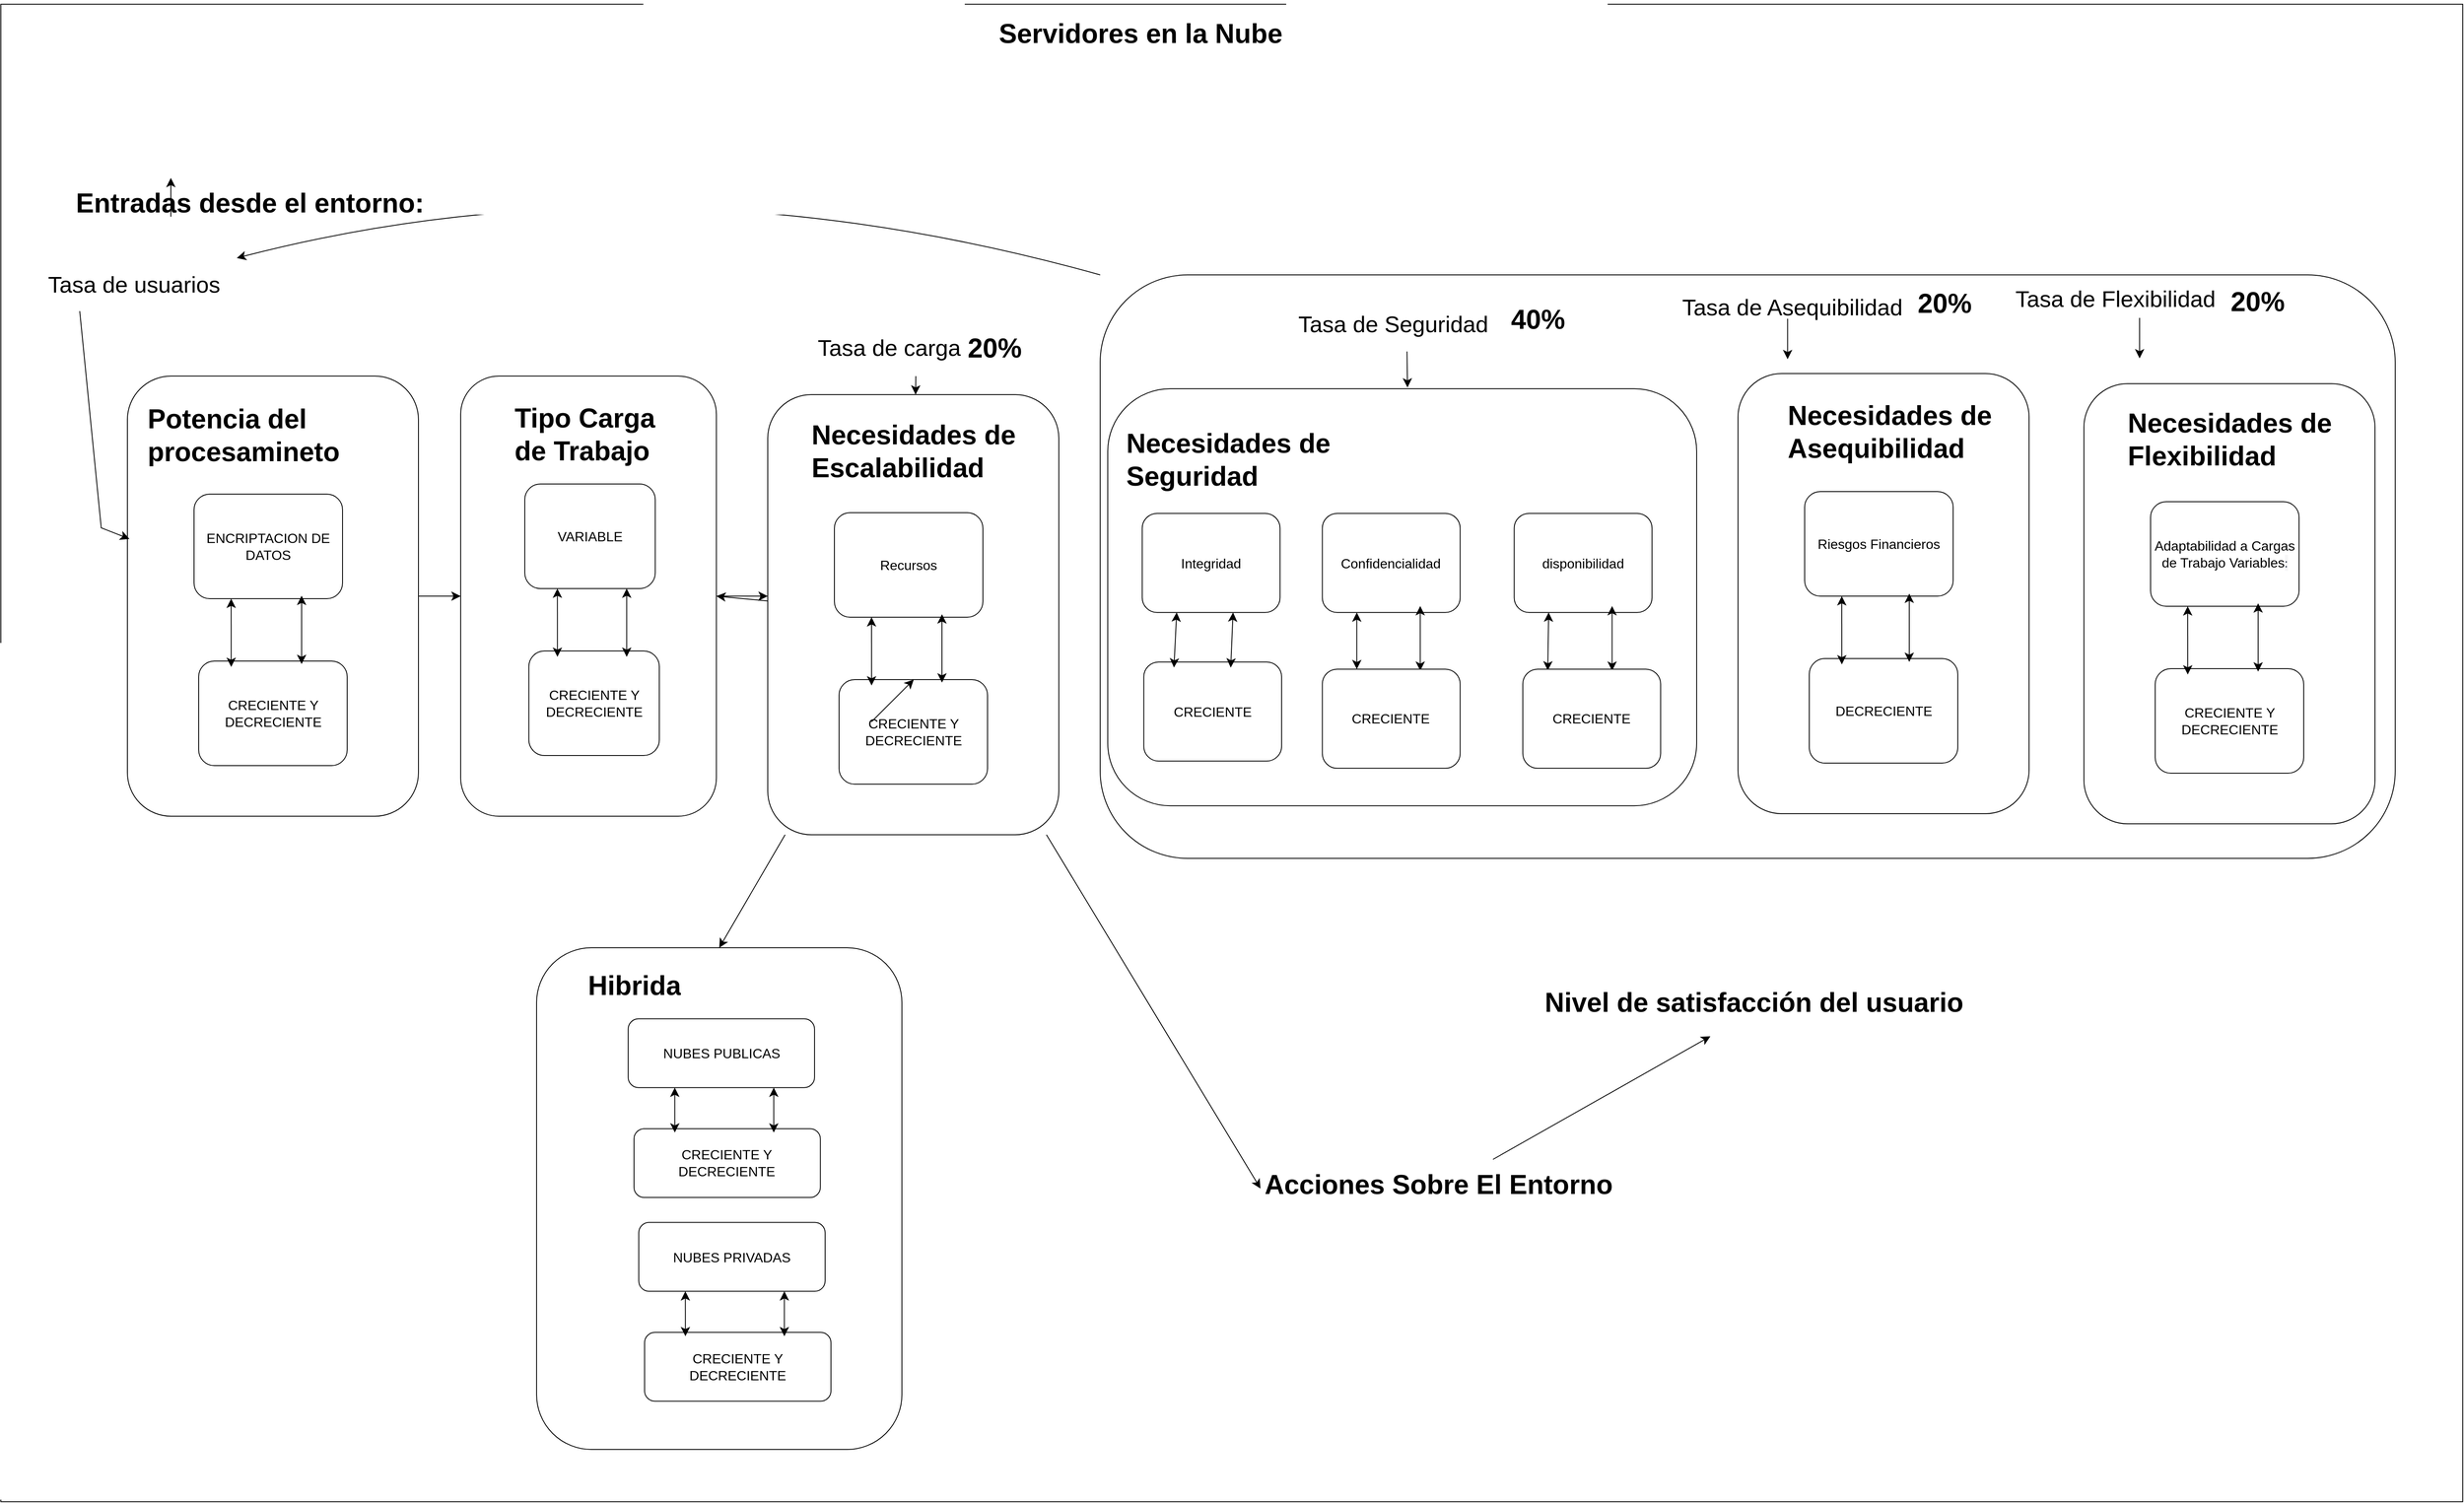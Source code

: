 <mxfile version="22.0.4" type="github" pages="2">
  <diagram name="Página-1" id="vCq6zs7CrHMmV6JF6-9W">
    <mxGraphModel dx="4507" dy="2570" grid="0" gridSize="10" guides="1" tooltips="1" connect="1" arrows="1" fold="1" page="0" pageScale="1" pageWidth="827" pageHeight="1169" math="0" shadow="0">
      <root>
        <mxCell id="0" />
        <mxCell id="1" parent="0" />
        <UserObject label="&lt;br&gt;" id="Tj51BT58kHfH4cU9sa8p-1">
          <mxCell style="rounded=0;whiteSpace=wrap;html=1;fontSize=16;" parent="1" vertex="1">
            <mxGeometry x="-617" y="-407" width="2918" height="1776" as="geometry" />
          </mxCell>
        </UserObject>
        <mxCell id="fbnbEmX5xhBtIWWjkRT3-13" style="edgeStyle=none;curved=1;rounded=0;orthogonalLoop=1;jettySize=auto;html=1;exitX=0;exitY=0;exitDx=0;exitDy=0;fontSize=12;startSize=8;endSize=8;" edge="1" parent="1" source="fbnbEmX5xhBtIWWjkRT3-6" target="SgmyFsETjONuVWpeVux2-52">
          <mxGeometry relative="1" as="geometry">
            <Array as="points">
              <mxPoint x="157" y="-234" />
            </Array>
          </mxGeometry>
        </mxCell>
        <mxCell id="fbnbEmX5xhBtIWWjkRT3-6" value="" style="rounded=1;whiteSpace=wrap;html=1;fontSize=16;" vertex="1" parent="1">
          <mxGeometry x="686" y="-86" width="1535" height="692" as="geometry" />
        </mxCell>
        <mxCell id="Tj51BT58kHfH4cU9sa8p-2" value="&lt;h1&gt;Servidores en la Nube&lt;/h1&gt;" style="text;html=1;strokeColor=none;fillColor=none;spacing=5;spacingTop=-20;whiteSpace=wrap;overflow=hidden;rounded=0;fontSize=16;" parent="1" vertex="1">
          <mxGeometry x="561" y="-402" width="403" height="75" as="geometry" />
        </mxCell>
        <mxCell id="SgmyFsETjONuVWpeVux2-51" value="&lt;h1&gt;Entradas desde el entorno:&lt;/h1&gt;" style="text;html=1;strokeColor=none;fillColor=none;spacing=5;spacingTop=-20;whiteSpace=wrap;overflow=hidden;rounded=0;fontSize=16;" parent="1" vertex="1">
          <mxGeometry x="-533" y="-201" width="470" height="46" as="geometry" />
        </mxCell>
        <mxCell id="SgmyFsETjONuVWpeVux2-52" value="&lt;font style=&quot;font-size: 27px;&quot;&gt;Tasa de usuarios&lt;/font&gt;" style="text;html=1;strokeColor=none;fillColor=none;align=center;verticalAlign=middle;whiteSpace=wrap;rounded=0;fontSize=16;" parent="1" vertex="1">
          <mxGeometry x="-588" y="-106" width="258" height="63" as="geometry" />
        </mxCell>
        <mxCell id="6IeojxoNkeV59Rsgy9bG-66" style="edgeStyle=none;curved=1;rounded=0;orthogonalLoop=1;jettySize=auto;html=1;fontSize=12;startSize=8;endSize=8;" parent="1" source="sp_XJOnR3usTMsfJuHCN-1" target="6IeojxoNkeV59Rsgy9bG-41" edge="1">
          <mxGeometry relative="1" as="geometry" />
        </mxCell>
        <mxCell id="sp_XJOnR3usTMsfJuHCN-1" value="&lt;h1&gt;Acciones Sobre El Entorno&lt;/h1&gt;" style="text;html=1;strokeColor=none;fillColor=none;spacing=5;spacingTop=-20;whiteSpace=wrap;overflow=hidden;rounded=0;fontSize=16;" parent="1" vertex="1">
          <mxGeometry x="876" y="963" width="470" height="46" as="geometry" />
        </mxCell>
        <mxCell id="6IeojxoNkeV59Rsgy9bG-2" value="" style="group" parent="1" vertex="1" connectable="0">
          <mxGeometry x="1852" y="43" width="345" height="522" as="geometry" />
        </mxCell>
        <mxCell id="sp_XJOnR3usTMsfJuHCN-11" value="" style="rounded=1;whiteSpace=wrap;html=1;fontSize=16;" parent="6IeojxoNkeV59Rsgy9bG-2" vertex="1">
          <mxGeometry width="345" height="522" as="geometry" />
        </mxCell>
        <mxCell id="sp_XJOnR3usTMsfJuHCN-12" value="Adaptabilidad a Cargas de Trabajo Variables&lt;span style=&quot;color: rgb(55, 65, 81); font-family: Söhne, ui-sans-serif, system-ui, -apple-system, &amp;quot;Segoe UI&amp;quot;, Roboto, Ubuntu, Cantarell, &amp;quot;Noto Sans&amp;quot;, sans-serif, &amp;quot;Helvetica Neue&amp;quot;, Arial, &amp;quot;Apple Color Emoji&amp;quot;, &amp;quot;Segoe UI Emoji&amp;quot;, &amp;quot;Segoe UI Symbol&amp;quot;, &amp;quot;Noto Color Emoji&amp;quot;; font-size: 14px; text-align: left; background-color: rgb(247, 247, 248);&quot;&gt;: &lt;/span&gt;" style="rounded=1;whiteSpace=wrap;html=1;fontSize=16;" parent="6IeojxoNkeV59Rsgy9bG-2" vertex="1">
          <mxGeometry x="79" y="140" width="176" height="124" as="geometry" />
        </mxCell>
        <mxCell id="sp_XJOnR3usTMsfJuHCN-13" value="CRECIENTE Y DECRECIENTE" style="rounded=1;whiteSpace=wrap;html=1;fontSize=16;" parent="6IeojxoNkeV59Rsgy9bG-2" vertex="1">
          <mxGeometry x="84.5" y="338" width="176" height="124" as="geometry" />
        </mxCell>
        <mxCell id="sp_XJOnR3usTMsfJuHCN-14" value="" style="endArrow=classic;startArrow=classic;html=1;rounded=0;fontSize=12;startSize=8;endSize=8;curved=1;entryX=0.25;entryY=1;entryDx=0;entryDy=0;exitX=0.219;exitY=0.056;exitDx=0;exitDy=0;exitPerimeter=0;" parent="6IeojxoNkeV59Rsgy9bG-2" source="sp_XJOnR3usTMsfJuHCN-13" target="sp_XJOnR3usTMsfJuHCN-12" edge="1">
          <mxGeometry width="50" height="50" relative="1" as="geometry">
            <mxPoint x="59.5" y="577" as="sourcePoint" />
            <mxPoint x="109.5" y="527" as="targetPoint" />
          </mxGeometry>
        </mxCell>
        <mxCell id="sp_XJOnR3usTMsfJuHCN-15" value="" style="endArrow=classic;startArrow=classic;html=1;rounded=0;fontSize=12;startSize=8;endSize=8;curved=1;entryX=0.25;entryY=1;entryDx=0;entryDy=0;exitX=0.219;exitY=0.056;exitDx=0;exitDy=0;exitPerimeter=0;" parent="6IeojxoNkeV59Rsgy9bG-2" edge="1">
          <mxGeometry width="50" height="50" relative="1" as="geometry">
            <mxPoint x="206.5" y="341.5" as="sourcePoint" />
            <mxPoint x="206.5" y="260.5" as="targetPoint" />
          </mxGeometry>
        </mxCell>
        <mxCell id="sp_XJOnR3usTMsfJuHCN-16" value="&lt;h1&gt;&lt;b&gt;Necesidades de&lt;br&gt;&lt;/b&gt;Flexibilidad&lt;/h1&gt;" style="text;html=1;strokeColor=none;fillColor=none;spacing=5;spacingTop=-20;whiteSpace=wrap;overflow=hidden;rounded=0;fontSize=16;" parent="6IeojxoNkeV59Rsgy9bG-2" vertex="1">
          <mxGeometry x="47" y="17" width="319.5" height="86" as="geometry" />
        </mxCell>
        <mxCell id="6IeojxoNkeV59Rsgy9bG-4" value="" style="group" parent="1" vertex="1" connectable="0">
          <mxGeometry x="695" y="49" width="698" height="869" as="geometry" />
        </mxCell>
        <mxCell id="SgmyFsETjONuVWpeVux2-13" value="" style="rounded=1;whiteSpace=wrap;html=1;fontSize=16;" parent="6IeojxoNkeV59Rsgy9bG-4" vertex="1">
          <mxGeometry width="698" height="494.676" as="geometry" />
        </mxCell>
        <mxCell id="SgmyFsETjONuVWpeVux2-14" value="&lt;h1&gt;&lt;b&gt;Necesidades de&lt;br/&gt;Seguridad&lt;/b&gt;&lt;br&gt;&lt;/h1&gt;" style="text;html=1;strokeColor=none;fillColor=none;spacing=5;spacingTop=-20;whiteSpace=wrap;overflow=hidden;rounded=0;fontSize=16;" parent="6IeojxoNkeV59Rsgy9bG-4" vertex="1">
          <mxGeometry x="16.707" y="34.96" width="276.601" height="143.169" as="geometry" />
        </mxCell>
        <mxCell id="SgmyFsETjONuVWpeVux2-15" value="Integridad" style="rounded=1;whiteSpace=wrap;html=1;fontSize=16;" parent="6IeojxoNkeV59Rsgy9bG-4" vertex="1">
          <mxGeometry x="40.84" y="147.834" width="163.362" height="117.509" as="geometry" />
        </mxCell>
        <mxCell id="SgmyFsETjONuVWpeVux2-16" value="CRECIENTE" style="rounded=1;whiteSpace=wrap;html=1;fontSize=16;" parent="6IeojxoNkeV59Rsgy9bG-4" vertex="1">
          <mxGeometry x="42.697" y="324.098" width="163.362" height="117.509" as="geometry" />
        </mxCell>
        <mxCell id="SgmyFsETjONuVWpeVux2-17" value="" style="endArrow=classic;startArrow=classic;html=1;rounded=0;fontSize=12;startSize=8;endSize=8;curved=1;entryX=0.25;entryY=1;entryDx=0;entryDy=0;exitX=0.219;exitY=0.056;exitDx=0;exitDy=0;exitPerimeter=0;" parent="6IeojxoNkeV59Rsgy9bG-4" source="SgmyFsETjONuVWpeVux2-16" target="SgmyFsETjONuVWpeVux2-15" edge="1">
          <mxGeometry width="50" height="50" relative="1" as="geometry">
            <mxPoint x="19.492" y="506.996" as="sourcePoint" />
            <mxPoint x="65.902" y="459.613" as="targetPoint" />
          </mxGeometry>
        </mxCell>
        <mxCell id="6IeojxoNkeV59Rsgy9bG-29" value="Confidencialidad" style="rounded=1;whiteSpace=wrap;html=1;fontSize=16;" parent="6IeojxoNkeV59Rsgy9bG-4" vertex="1">
          <mxGeometry x="254.324" y="147.834" width="163.362" height="117.509" as="geometry" />
        </mxCell>
        <mxCell id="6IeojxoNkeV59Rsgy9bG-28" value="" style="endArrow=classic;startArrow=classic;html=1;rounded=0;fontSize=12;startSize=8;endSize=8;curved=1;entryX=0.25;entryY=1;entryDx=0;entryDy=0;exitX=0.25;exitY=0;exitDx=0;exitDy=0;" parent="6IeojxoNkeV59Rsgy9bG-4" source="6IeojxoNkeV59Rsgy9bG-27" target="6IeojxoNkeV59Rsgy9bG-29" edge="1">
          <mxGeometry width="50" height="50" relative="1" as="geometry">
            <mxPoint x="295.165" y="316.517" as="sourcePoint" />
            <mxPoint x="-40.84" y="511.734" as="targetPoint" />
          </mxGeometry>
        </mxCell>
        <mxCell id="6IeojxoNkeV59Rsgy9bG-30" value="" style="endArrow=classic;startArrow=classic;html=1;rounded=0;fontSize=12;startSize=8;endSize=8;curved=1;entryX=0.25;entryY=1;entryDx=0;entryDy=0;exitX=0.219;exitY=0.056;exitDx=0;exitDy=0;exitPerimeter=0;" parent="6IeojxoNkeV59Rsgy9bG-4" edge="1">
          <mxGeometry width="50" height="50" relative="1" as="geometry">
            <mxPoint x="370.348" y="334.522" as="sourcePoint" />
            <mxPoint x="370.348" y="257.762" as="targetPoint" />
          </mxGeometry>
        </mxCell>
        <mxCell id="6IeojxoNkeV59Rsgy9bG-27" value="CRECIENTE" style="rounded=1;whiteSpace=wrap;html=1;fontSize=16;" parent="6IeojxoNkeV59Rsgy9bG-4" vertex="1">
          <mxGeometry x="254.324" y="332.627" width="163.362" height="117.509" as="geometry" />
        </mxCell>
        <mxCell id="6IeojxoNkeV59Rsgy9bG-33" value="disponibilidad" style="rounded=1;whiteSpace=wrap;html=1;fontSize=16;" parent="6IeojxoNkeV59Rsgy9bG-4" vertex="1">
          <mxGeometry x="481.731" y="147.834" width="163.362" height="117.509" as="geometry" />
        </mxCell>
        <mxCell id="6IeojxoNkeV59Rsgy9bG-32" value="" style="endArrow=classic;startArrow=classic;html=1;rounded=0;fontSize=12;startSize=8;endSize=8;curved=1;entryX=0.25;entryY=1;entryDx=0;entryDy=0;exitX=0.181;exitY=0.013;exitDx=0;exitDy=0;exitPerimeter=0;" parent="6IeojxoNkeV59Rsgy9bG-4" source="6IeojxoNkeV59Rsgy9bG-31" target="6IeojxoNkeV59Rsgy9bG-33" edge="1">
          <mxGeometry width="50" height="50" relative="1" as="geometry">
            <mxPoint x="522.572" y="324.098" as="sourcePoint" />
            <mxPoint x="186.566" y="511.734" as="targetPoint" />
          </mxGeometry>
        </mxCell>
        <mxCell id="6IeojxoNkeV59Rsgy9bG-34" value="" style="endArrow=classic;startArrow=classic;html=1;rounded=0;fontSize=12;startSize=8;endSize=8;curved=1;entryX=0.25;entryY=1;entryDx=0;entryDy=0;exitX=0.219;exitY=0.056;exitDx=0;exitDy=0;exitPerimeter=0;" parent="6IeojxoNkeV59Rsgy9bG-4" edge="1">
          <mxGeometry width="50" height="50" relative="1" as="geometry">
            <mxPoint x="597.755" y="334.522" as="sourcePoint" />
            <mxPoint x="597.755" y="257.762" as="targetPoint" />
          </mxGeometry>
        </mxCell>
        <mxCell id="6IeojxoNkeV59Rsgy9bG-31" value="CRECIENTE" style="rounded=1;whiteSpace=wrap;html=1;fontSize=16;" parent="6IeojxoNkeV59Rsgy9bG-4" vertex="1">
          <mxGeometry x="491.941" y="332.627" width="163.362" height="117.509" as="geometry" />
        </mxCell>
        <mxCell id="6IeojxoNkeV59Rsgy9bG-35" value="" style="endArrow=classic;startArrow=classic;html=1;rounded=0;fontSize=12;startSize=8;endSize=8;curved=1;entryX=0.25;entryY=1;entryDx=0;entryDy=0;exitX=0.219;exitY=0.056;exitDx=0;exitDy=0;exitPerimeter=0;" parent="6IeojxoNkeV59Rsgy9bG-4" edge="1">
          <mxGeometry width="50" height="50" relative="1" as="geometry">
            <mxPoint x="145.726" y="330.732" as="sourcePoint" />
            <mxPoint x="148.511" y="265.344" as="targetPoint" />
          </mxGeometry>
        </mxCell>
        <mxCell id="6IeojxoNkeV59Rsgy9bG-5" value="" style="group" parent="1" vertex="1" connectable="0">
          <mxGeometry x="-72" y="34" width="304" height="522" as="geometry" />
        </mxCell>
        <mxCell id="6IeojxoNkeV59Rsgy9bG-60" style="edgeStyle=none;curved=1;rounded=0;orthogonalLoop=1;jettySize=auto;html=1;fontSize=12;startSize=8;endSize=8;" parent="6IeojxoNkeV59Rsgy9bG-5" source="SgmyFsETjONuVWpeVux2-19" edge="1">
          <mxGeometry relative="1" as="geometry">
            <mxPoint x="363.971" y="261" as="targetPoint" />
          </mxGeometry>
        </mxCell>
        <mxCell id="SgmyFsETjONuVWpeVux2-19" value="" style="rounded=1;whiteSpace=wrap;html=1;fontSize=16;" parent="6IeojxoNkeV59Rsgy9bG-5" vertex="1">
          <mxGeometry width="303.121" height="522" as="geometry" />
        </mxCell>
        <mxCell id="SgmyFsETjONuVWpeVux2-20" value="&lt;h1&gt;&lt;b&gt;Tipo Carga de Trabajo&lt;/b&gt;&lt;br&gt;&lt;/h1&gt;" style="text;html=1;strokeColor=none;fillColor=none;spacing=5;spacingTop=-20;whiteSpace=wrap;overflow=hidden;rounded=0;fontSize=16;" parent="6IeojxoNkeV59Rsgy9bG-5" vertex="1">
          <mxGeometry x="58.867" y="20" width="211.746" height="90" as="geometry" />
        </mxCell>
        <mxCell id="SgmyFsETjONuVWpeVux2-21" value="VARIABLE" style="rounded=1;whiteSpace=wrap;html=1;fontSize=16;" parent="6IeojxoNkeV59Rsgy9bG-5" vertex="1">
          <mxGeometry x="76" y="128" width="154.636" height="124" as="geometry" />
        </mxCell>
        <mxCell id="SgmyFsETjONuVWpeVux2-22" value="CRECIENTE Y DECRECIENTE" style="rounded=1;whiteSpace=wrap;html=1;fontSize=16;" parent="6IeojxoNkeV59Rsgy9bG-5" vertex="1">
          <mxGeometry x="80.832" y="326" width="154.636" height="124" as="geometry" />
        </mxCell>
        <mxCell id="SgmyFsETjONuVWpeVux2-23" value="" style="endArrow=classic;startArrow=classic;html=1;rounded=0;fontSize=12;startSize=8;endSize=8;curved=1;entryX=0.25;entryY=1;entryDx=0;entryDy=0;exitX=0.219;exitY=0.056;exitDx=0;exitDy=0;exitPerimeter=0;" parent="6IeojxoNkeV59Rsgy9bG-5" source="SgmyFsETjONuVWpeVux2-22" target="SgmyFsETjONuVWpeVux2-21" edge="1">
          <mxGeometry width="50" height="50" relative="1" as="geometry">
            <mxPoint x="57.11" y="342" as="sourcePoint" />
            <mxPoint x="101.04" y="292" as="targetPoint" />
          </mxGeometry>
        </mxCell>
        <mxCell id="SgmyFsETjONuVWpeVux2-24" value="" style="endArrow=classic;startArrow=classic;html=1;rounded=0;fontSize=12;startSize=8;endSize=8;curved=1;entryX=0.25;entryY=1;entryDx=0;entryDy=0;exitX=0.219;exitY=0.056;exitDx=0;exitDy=0;exitPerimeter=0;" parent="6IeojxoNkeV59Rsgy9bG-5" edge="1">
          <mxGeometry width="50" height="50" relative="1" as="geometry">
            <mxPoint x="196.809" y="333" as="sourcePoint" />
            <mxPoint x="196.809" y="252" as="targetPoint" />
          </mxGeometry>
        </mxCell>
        <mxCell id="6IeojxoNkeV59Rsgy9bG-6" value="" style="group" parent="1" vertex="1" connectable="0">
          <mxGeometry x="292" y="56" width="345" height="522" as="geometry" />
        </mxCell>
        <mxCell id="sp_XJOnR3usTMsfJuHCN-23" value="" style="rounded=1;whiteSpace=wrap;html=1;fontSize=16;" parent="6IeojxoNkeV59Rsgy9bG-6" vertex="1">
          <mxGeometry width="345" height="522" as="geometry" />
        </mxCell>
        <mxCell id="sp_XJOnR3usTMsfJuHCN-24" value="Recursos " style="rounded=1;whiteSpace=wrap;html=1;fontSize=16;" parent="6IeojxoNkeV59Rsgy9bG-6" vertex="1">
          <mxGeometry x="79" y="140" width="176" height="124" as="geometry" />
        </mxCell>
        <mxCell id="sp_XJOnR3usTMsfJuHCN-25" value="CRECIENTE Y DECRECIENTE" style="rounded=1;whiteSpace=wrap;html=1;fontSize=16;" parent="6IeojxoNkeV59Rsgy9bG-6" vertex="1">
          <mxGeometry x="84.5" y="338" width="176" height="124" as="geometry" />
        </mxCell>
        <mxCell id="sp_XJOnR3usTMsfJuHCN-26" value="" style="endArrow=classic;startArrow=classic;html=1;rounded=0;fontSize=12;startSize=8;endSize=8;curved=1;entryX=0.25;entryY=1;entryDx=0;entryDy=0;exitX=0.219;exitY=0.056;exitDx=0;exitDy=0;exitPerimeter=0;" parent="6IeojxoNkeV59Rsgy9bG-6" source="sp_XJOnR3usTMsfJuHCN-25" target="sp_XJOnR3usTMsfJuHCN-24" edge="1">
          <mxGeometry width="50" height="50" relative="1" as="geometry">
            <mxPoint x="59.5" y="577" as="sourcePoint" />
            <mxPoint x="109.5" y="527" as="targetPoint" />
          </mxGeometry>
        </mxCell>
        <mxCell id="sp_XJOnR3usTMsfJuHCN-27" value="" style="endArrow=classic;startArrow=classic;html=1;rounded=0;fontSize=12;startSize=8;endSize=8;curved=1;entryX=0.25;entryY=1;entryDx=0;entryDy=0;exitX=0.219;exitY=0.056;exitDx=0;exitDy=0;exitPerimeter=0;" parent="6IeojxoNkeV59Rsgy9bG-6" edge="1">
          <mxGeometry width="50" height="50" relative="1" as="geometry">
            <mxPoint x="206.5" y="341.5" as="sourcePoint" />
            <mxPoint x="206.5" y="260.5" as="targetPoint" />
          </mxGeometry>
        </mxCell>
        <mxCell id="sp_XJOnR3usTMsfJuHCN-28" value="&lt;h1&gt;&lt;b&gt;Necesidades de&lt;br&gt;&lt;/b&gt;Escalabilidad&lt;/h1&gt;" style="text;html=1;strokeColor=none;fillColor=none;spacing=5;spacingTop=-20;whiteSpace=wrap;overflow=hidden;rounded=0;fontSize=16;" parent="6IeojxoNkeV59Rsgy9bG-6" vertex="1">
          <mxGeometry x="47" y="18" width="264" height="86" as="geometry" />
        </mxCell>
        <mxCell id="6IeojxoNkeV59Rsgy9bG-9" style="edgeStyle=none;curved=1;rounded=0;orthogonalLoop=1;jettySize=auto;html=1;exitX=0.25;exitY=1;exitDx=0;exitDy=0;entryX=0.25;entryY=0;entryDx=0;entryDy=0;fontSize=12;startSize=8;endSize=8;" parent="1" source="SgmyFsETjONuVWpeVux2-51" target="SgmyFsETjONuVWpeVux2-51" edge="1">
          <mxGeometry relative="1" as="geometry" />
        </mxCell>
        <mxCell id="6IeojxoNkeV59Rsgy9bG-10" value="" style="group" parent="1" vertex="1" connectable="0">
          <mxGeometry x="-467" y="34" width="345" height="522" as="geometry" />
        </mxCell>
        <mxCell id="6IeojxoNkeV59Rsgy9bG-11" value="" style="rounded=1;whiteSpace=wrap;html=1;fontSize=16;" parent="6IeojxoNkeV59Rsgy9bG-10" vertex="1">
          <mxGeometry width="345" height="522" as="geometry" />
        </mxCell>
        <mxCell id="6IeojxoNkeV59Rsgy9bG-12" value="ENCRIPTACION DE DATOS" style="rounded=1;whiteSpace=wrap;html=1;fontSize=16;" parent="6IeojxoNkeV59Rsgy9bG-10" vertex="1">
          <mxGeometry x="79" y="140" width="176" height="124" as="geometry" />
        </mxCell>
        <mxCell id="6IeojxoNkeV59Rsgy9bG-13" value="CRECIENTE Y DECRECIENTE" style="rounded=1;whiteSpace=wrap;html=1;fontSize=16;" parent="6IeojxoNkeV59Rsgy9bG-10" vertex="1">
          <mxGeometry x="84.5" y="338" width="176" height="124" as="geometry" />
        </mxCell>
        <mxCell id="6IeojxoNkeV59Rsgy9bG-14" value="" style="endArrow=classic;startArrow=classic;html=1;rounded=0;fontSize=12;startSize=8;endSize=8;curved=1;entryX=0.25;entryY=1;entryDx=0;entryDy=0;exitX=0.219;exitY=0.056;exitDx=0;exitDy=0;exitPerimeter=0;" parent="6IeojxoNkeV59Rsgy9bG-10" source="6IeojxoNkeV59Rsgy9bG-13" target="6IeojxoNkeV59Rsgy9bG-12" edge="1">
          <mxGeometry width="50" height="50" relative="1" as="geometry">
            <mxPoint x="59.5" y="577" as="sourcePoint" />
            <mxPoint x="109.5" y="527" as="targetPoint" />
          </mxGeometry>
        </mxCell>
        <mxCell id="6IeojxoNkeV59Rsgy9bG-15" value="" style="endArrow=classic;startArrow=classic;html=1;rounded=0;fontSize=12;startSize=8;endSize=8;curved=1;entryX=0.25;entryY=1;entryDx=0;entryDy=0;exitX=0.219;exitY=0.056;exitDx=0;exitDy=0;exitPerimeter=0;" parent="6IeojxoNkeV59Rsgy9bG-10" edge="1">
          <mxGeometry width="50" height="50" relative="1" as="geometry">
            <mxPoint x="206.5" y="341.5" as="sourcePoint" />
            <mxPoint x="206.5" y="260.5" as="targetPoint" />
          </mxGeometry>
        </mxCell>
        <mxCell id="6IeojxoNkeV59Rsgy9bG-16" value="&lt;h1&gt;Potencia del procesamineto&lt;/h1&gt;" style="text;html=1;strokeColor=none;fillColor=none;spacing=5;spacingTop=-20;whiteSpace=wrap;overflow=hidden;rounded=0;fontSize=16;" parent="6IeojxoNkeV59Rsgy9bG-10" vertex="1">
          <mxGeometry x="18.5" y="21" width="319.5" height="86" as="geometry" />
        </mxCell>
        <mxCell id="6IeojxoNkeV59Rsgy9bG-22" value="&lt;h1&gt;40%&lt;/h1&gt;" style="text;html=1;strokeColor=none;fillColor=none;spacing=5;spacingTop=-20;whiteSpace=wrap;overflow=hidden;rounded=0;fontSize=16;" parent="1" vertex="1">
          <mxGeometry x="1168" y="-63" width="82" height="53" as="geometry" />
        </mxCell>
        <mxCell id="6IeojxoNkeV59Rsgy9bG-23" value="&lt;h1&gt; 20%&lt;br&gt;&lt;/h1&gt;" style="text;html=1;strokeColor=none;fillColor=none;spacing=5;spacingTop=-20;whiteSpace=wrap;overflow=hidden;rounded=0;fontSize=16;" parent="1" vertex="1">
          <mxGeometry x="1650" y="-82" width="82" height="53" as="geometry" />
        </mxCell>
        <mxCell id="6IeojxoNkeV59Rsgy9bG-25" value="&lt;h1&gt; 20%&lt;br&gt;&lt;/h1&gt;" style="text;html=1;strokeColor=none;fillColor=none;spacing=5;spacingTop=-20;whiteSpace=wrap;overflow=hidden;rounded=0;fontSize=16;" parent="1" vertex="1">
          <mxGeometry x="524" y="-29" width="82" height="53" as="geometry" />
        </mxCell>
        <mxCell id="6IeojxoNkeV59Rsgy9bG-7" value="" style="group" parent="1" vertex="1" connectable="0">
          <mxGeometry x="18" y="712" width="433" height="595" as="geometry" />
        </mxCell>
        <mxCell id="SgmyFsETjONuVWpeVux2-25" value="" style="rounded=1;whiteSpace=wrap;html=1;fontSize=16;" parent="6IeojxoNkeV59Rsgy9bG-7" vertex="1">
          <mxGeometry width="433" height="595" as="geometry" />
        </mxCell>
        <mxCell id="SgmyFsETjONuVWpeVux2-26" value="&lt;h1&gt;Hibrida&lt;/h1&gt;" style="text;html=1;strokeColor=none;fillColor=none;spacing=5;spacingTop=-20;whiteSpace=wrap;overflow=hidden;rounded=0;fontSize=16;" parent="6IeojxoNkeV59Rsgy9bG-7" vertex="1">
          <mxGeometry x="56.478" y="15.138" width="357.696" height="56.604" as="geometry" />
        </mxCell>
        <mxCell id="SgmyFsETjONuVWpeVux2-27" value="NUBES PUBLICAS" style="rounded=1;whiteSpace=wrap;html=1;fontSize=16;" parent="6IeojxoNkeV59Rsgy9bG-7" vertex="1">
          <mxGeometry x="108.564" y="84.248" width="220.893" height="81.615" as="geometry" />
        </mxCell>
        <mxCell id="SgmyFsETjONuVWpeVux2-28" value="CRECIENTE Y DECRECIENTE" style="rounded=1;whiteSpace=wrap;html=1;fontSize=16;" parent="6IeojxoNkeV59Rsgy9bG-7" vertex="1">
          <mxGeometry x="115.467" y="214.569" width="220.893" height="81.615" as="geometry" />
        </mxCell>
        <mxCell id="SgmyFsETjONuVWpeVux2-29" value="" style="endArrow=classic;startArrow=classic;html=1;rounded=0;fontSize=12;startSize=8;endSize=8;curved=1;entryX=0.25;entryY=1;entryDx=0;entryDy=0;exitX=0.219;exitY=0.056;exitDx=0;exitDy=0;exitPerimeter=0;" parent="6IeojxoNkeV59Rsgy9bG-7" source="SgmyFsETjONuVWpeVux2-28" target="SgmyFsETjONuVWpeVux2-27" edge="1">
          <mxGeometry width="50" height="50" relative="1" as="geometry">
            <mxPoint x="81.58" y="225.1" as="sourcePoint" />
            <mxPoint x="144.333" y="192.19" as="targetPoint" />
          </mxGeometry>
        </mxCell>
        <mxCell id="SgmyFsETjONuVWpeVux2-30" value="" style="endArrow=classic;startArrow=classic;html=1;rounded=0;fontSize=12;startSize=8;endSize=8;curved=1;entryX=0.25;entryY=1;entryDx=0;entryDy=0;exitX=0.219;exitY=0.056;exitDx=0;exitDy=0;exitPerimeter=0;" parent="6IeojxoNkeV59Rsgy9bG-7" edge="1">
          <mxGeometry width="50" height="50" relative="1" as="geometry">
            <mxPoint x="281.136" y="219.176" as="sourcePoint" />
            <mxPoint x="281.136" y="165.863" as="targetPoint" />
          </mxGeometry>
        </mxCell>
        <mxCell id="SgmyFsETjONuVWpeVux2-39" value="NUBES PRIVADAS" style="rounded=1;whiteSpace=wrap;html=1;fontSize=16;" parent="6IeojxoNkeV59Rsgy9bG-7" vertex="1">
          <mxGeometry x="121.114" y="325.802" width="220.893" height="81.615" as="geometry" />
        </mxCell>
        <mxCell id="SgmyFsETjONuVWpeVux2-40" value="CRECIENTE Y DECRECIENTE" style="rounded=1;whiteSpace=wrap;html=1;fontSize=16;" parent="6IeojxoNkeV59Rsgy9bG-7" vertex="1">
          <mxGeometry x="128.017" y="456.123" width="220.893" height="81.615" as="geometry" />
        </mxCell>
        <mxCell id="SgmyFsETjONuVWpeVux2-41" value="" style="endArrow=classic;startArrow=classic;html=1;rounded=0;fontSize=12;startSize=8;endSize=8;curved=1;entryX=0.25;entryY=1;entryDx=0;entryDy=0;exitX=0.219;exitY=0.056;exitDx=0;exitDy=0;exitPerimeter=0;" parent="6IeojxoNkeV59Rsgy9bG-7" source="SgmyFsETjONuVWpeVux2-40" target="SgmyFsETjONuVWpeVux2-39" edge="1">
          <mxGeometry width="50" height="50" relative="1" as="geometry">
            <mxPoint x="94.13" y="466.654" as="sourcePoint" />
            <mxPoint x="156.884" y="433.744" as="targetPoint" />
          </mxGeometry>
        </mxCell>
        <mxCell id="SgmyFsETjONuVWpeVux2-42" value="" style="endArrow=classic;startArrow=classic;html=1;rounded=0;fontSize=12;startSize=8;endSize=8;curved=1;entryX=0.25;entryY=1;entryDx=0;entryDy=0;exitX=0.219;exitY=0.056;exitDx=0;exitDy=0;exitPerimeter=0;" parent="6IeojxoNkeV59Rsgy9bG-7" edge="1">
          <mxGeometry width="50" height="50" relative="1" as="geometry">
            <mxPoint x="293.687" y="460.73" as="sourcePoint" />
            <mxPoint x="293.687" y="407.417" as="targetPoint" />
          </mxGeometry>
        </mxCell>
        <mxCell id="6IeojxoNkeV59Rsgy9bG-37" value="" style="group" parent="1" vertex="1" connectable="0">
          <mxGeometry x="1442" y="31" width="345" height="522" as="geometry" />
        </mxCell>
        <mxCell id="sp_XJOnR3usTMsfJuHCN-4" value="" style="rounded=1;whiteSpace=wrap;html=1;fontSize=16;" parent="6IeojxoNkeV59Rsgy9bG-37" vertex="1">
          <mxGeometry width="345" height="522" as="geometry" />
        </mxCell>
        <mxCell id="sp_XJOnR3usTMsfJuHCN-5" value="Riesgos Financieros" style="rounded=1;whiteSpace=wrap;html=1;fontSize=16;" parent="6IeojxoNkeV59Rsgy9bG-37" vertex="1">
          <mxGeometry x="79" y="140" width="176" height="124" as="geometry" />
        </mxCell>
        <mxCell id="sp_XJOnR3usTMsfJuHCN-6" value="DECRECIENTE" style="rounded=1;whiteSpace=wrap;html=1;fontSize=16;" parent="6IeojxoNkeV59Rsgy9bG-37" vertex="1">
          <mxGeometry x="84.5" y="338" width="176" height="124" as="geometry" />
        </mxCell>
        <mxCell id="sp_XJOnR3usTMsfJuHCN-7" value="" style="endArrow=classic;startArrow=classic;html=1;rounded=0;fontSize=12;startSize=8;endSize=8;curved=1;entryX=0.25;entryY=1;entryDx=0;entryDy=0;exitX=0.219;exitY=0.056;exitDx=0;exitDy=0;exitPerimeter=0;" parent="6IeojxoNkeV59Rsgy9bG-37" source="sp_XJOnR3usTMsfJuHCN-6" target="sp_XJOnR3usTMsfJuHCN-5" edge="1">
          <mxGeometry width="50" height="50" relative="1" as="geometry">
            <mxPoint x="59.5" y="577" as="sourcePoint" />
            <mxPoint x="109.5" y="527" as="targetPoint" />
          </mxGeometry>
        </mxCell>
        <mxCell id="sp_XJOnR3usTMsfJuHCN-9" value="&lt;h1&gt;&lt;b&gt;Necesidades de&lt;br&gt;&lt;/b&gt;Asequibilidad&lt;/h1&gt;" style="text;html=1;strokeColor=none;fillColor=none;spacing=5;spacingTop=-20;whiteSpace=wrap;overflow=hidden;rounded=0;fontSize=16;" parent="6IeojxoNkeV59Rsgy9bG-37" vertex="1">
          <mxGeometry x="54" y="20" width="270.5" height="101" as="geometry" />
        </mxCell>
        <mxCell id="6IeojxoNkeV59Rsgy9bG-47" value="" style="endArrow=classic;startArrow=classic;html=1;rounded=0;fontSize=12;startSize=8;endSize=8;curved=1;entryX=0.25;entryY=1;entryDx=0;entryDy=0;exitX=0.219;exitY=0.056;exitDx=0;exitDy=0;exitPerimeter=0;" parent="6IeojxoNkeV59Rsgy9bG-37" edge="1">
          <mxGeometry width="50" height="50" relative="1" as="geometry">
            <mxPoint x="203" y="342" as="sourcePoint" />
            <mxPoint x="203" y="261" as="targetPoint" />
          </mxGeometry>
        </mxCell>
        <mxCell id="6IeojxoNkeV59Rsgy9bG-41" value="&lt;h1&gt;Nivel de satisfacción del usuario&lt;/h1&gt;" style="text;html=1;strokeColor=none;fillColor=none;spacing=5;spacingTop=-20;whiteSpace=wrap;overflow=hidden;rounded=0;fontSize=16;" parent="1" vertex="1">
          <mxGeometry x="1208" y="747" width="526" height="70" as="geometry" />
        </mxCell>
        <mxCell id="6IeojxoNkeV59Rsgy9bG-42" value="&lt;h1&gt; 20%&lt;br&gt;&lt;/h1&gt;" style="text;html=1;strokeColor=none;fillColor=none;spacing=5;spacingTop=-20;whiteSpace=wrap;overflow=hidden;rounded=0;fontSize=16;" parent="1" vertex="1">
          <mxGeometry x="2021" y="-84" width="82" height="53" as="geometry" />
        </mxCell>
        <mxCell id="6IeojxoNkeV59Rsgy9bG-46" value="&lt;span style=&quot;font-size: 27px;&quot;&gt;Tasa de Asequibilidad&lt;/span&gt;" style="text;html=1;strokeColor=none;fillColor=none;align=center;verticalAlign=middle;whiteSpace=wrap;rounded=0;fontSize=16;" parent="1" vertex="1">
          <mxGeometry x="1351" y="-79" width="311" height="63" as="geometry" />
        </mxCell>
        <mxCell id="6IeojxoNkeV59Rsgy9bG-49" value="&lt;span style=&quot;font-size: 27px;&quot;&gt;Tasa de Flexibilidad&lt;/span&gt;" style="text;html=1;strokeColor=none;fillColor=none;align=center;verticalAlign=middle;whiteSpace=wrap;rounded=0;fontSize=16;" parent="1" vertex="1">
          <mxGeometry x="1734" y="-89" width="311" height="63" as="geometry" />
        </mxCell>
        <mxCell id="6IeojxoNkeV59Rsgy9bG-50" value="&lt;span style=&quot;font-size: 27px;&quot;&gt;Tasa de Seguridad&lt;/span&gt;" style="text;html=1;strokeColor=none;fillColor=none;align=center;verticalAlign=middle;whiteSpace=wrap;rounded=0;fontSize=16;" parent="1" vertex="1">
          <mxGeometry x="878" y="-59" width="311" height="63" as="geometry" />
        </mxCell>
        <mxCell id="6IeojxoNkeV59Rsgy9bG-52" value="" style="endArrow=classic;html=1;rounded=0;fontSize=12;startSize=8;endSize=8;curved=1;exitX=0.622;exitY=1.033;exitDx=0;exitDy=0;exitPerimeter=0;" parent="1" edge="1">
          <mxGeometry width="50" height="50" relative="1" as="geometry">
            <mxPoint x="1500.79" y="-34" as="sourcePoint" />
            <mxPoint x="1500.79" y="14" as="targetPoint" />
          </mxGeometry>
        </mxCell>
        <mxCell id="6IeojxoNkeV59Rsgy9bG-53" value="" style="endArrow=classic;html=1;rounded=0;fontSize=12;startSize=8;endSize=8;curved=1;exitX=0.622;exitY=1.033;exitDx=0;exitDy=0;exitPerimeter=0;" parent="1" edge="1">
          <mxGeometry width="50" height="50" relative="1" as="geometry">
            <mxPoint x="1918" y="-35" as="sourcePoint" />
            <mxPoint x="1918" y="13" as="targetPoint" />
          </mxGeometry>
        </mxCell>
        <mxCell id="6IeojxoNkeV59Rsgy9bG-54" value="" style="endArrow=classic;html=1;rounded=0;fontSize=12;startSize=8;endSize=8;curved=1;exitX=0.552;exitY=1.013;exitDx=0;exitDy=0;exitPerimeter=0;entryX=0.509;entryY=-0.003;entryDx=0;entryDy=0;entryPerimeter=0;" parent="1" source="6IeojxoNkeV59Rsgy9bG-50" target="SgmyFsETjONuVWpeVux2-13" edge="1">
          <mxGeometry width="50" height="50" relative="1" as="geometry">
            <mxPoint x="718" y="827" as="sourcePoint" />
            <mxPoint x="768" y="777" as="targetPoint" />
          </mxGeometry>
        </mxCell>
        <mxCell id="6IeojxoNkeV59Rsgy9bG-55" style="edgeStyle=none;rounded=0;orthogonalLoop=1;jettySize=auto;html=1;entryX=0.007;entryY=0.37;entryDx=0;entryDy=0;entryPerimeter=0;fontSize=12;startSize=8;endSize=8;exitX=0.25;exitY=1;exitDx=0;exitDy=0;" parent="1" source="SgmyFsETjONuVWpeVux2-52" target="6IeojxoNkeV59Rsgy9bG-11" edge="1">
          <mxGeometry relative="1" as="geometry">
            <Array as="points">
              <mxPoint x="-498" y="214" />
            </Array>
          </mxGeometry>
        </mxCell>
        <mxCell id="6IeojxoNkeV59Rsgy9bG-56" style="edgeStyle=none;curved=1;rounded=0;orthogonalLoop=1;jettySize=auto;html=1;fontSize=12;startSize=8;endSize=8;" parent="1" source="6IeojxoNkeV59Rsgy9bG-11" target="SgmyFsETjONuVWpeVux2-19" edge="1">
          <mxGeometry relative="1" as="geometry" />
        </mxCell>
        <mxCell id="6IeojxoNkeV59Rsgy9bG-45" value="&lt;font style=&quot;font-size: 27px;&quot;&gt;Tasa de carga&lt;/font&gt;" style="text;html=1;strokeColor=none;fillColor=none;align=center;verticalAlign=middle;whiteSpace=wrap;rounded=0;fontSize=16;" parent="1" vertex="1">
          <mxGeometry x="307" y="-31" width="258" height="63" as="geometry" />
        </mxCell>
        <mxCell id="6IeojxoNkeV59Rsgy9bG-51" value="" style="endArrow=classic;html=1;rounded=0;fontSize=12;startSize=8;endSize=8;curved=1;exitX=0.622;exitY=1.033;exitDx=0;exitDy=0;exitPerimeter=0;" parent="1" source="6IeojxoNkeV59Rsgy9bG-45" target="sp_XJOnR3usTMsfJuHCN-23" edge="1">
          <mxGeometry width="50" height="50" relative="1" as="geometry">
            <mxPoint x="786" y="-1" as="sourcePoint" />
            <mxPoint x="836" y="-117" as="targetPoint" />
          </mxGeometry>
        </mxCell>
        <mxCell id="fbnbEmX5xhBtIWWjkRT3-2" style="edgeStyle=none;curved=1;rounded=0;orthogonalLoop=1;jettySize=auto;html=1;entryX=0.5;entryY=0;entryDx=0;entryDy=0;fontSize=12;startSize=8;endSize=8;" edge="1" parent="1" source="sp_XJOnR3usTMsfJuHCN-23" target="SgmyFsETjONuVWpeVux2-25">
          <mxGeometry relative="1" as="geometry" />
        </mxCell>
        <mxCell id="fbnbEmX5xhBtIWWjkRT3-4" style="edgeStyle=none;curved=1;rounded=0;orthogonalLoop=1;jettySize=auto;html=1;fontSize=12;startSize=8;endSize=8;entryX=1;entryY=0.5;entryDx=0;entryDy=0;" edge="1" parent="1" source="sp_XJOnR3usTMsfJuHCN-23" target="SgmyFsETjONuVWpeVux2-19">
          <mxGeometry relative="1" as="geometry" />
        </mxCell>
        <mxCell id="fbnbEmX5xhBtIWWjkRT3-5" style="edgeStyle=none;curved=1;rounded=0;orthogonalLoop=1;jettySize=auto;html=1;entryX=0;entryY=0.75;entryDx=0;entryDy=0;fontSize=12;startSize=8;endSize=8;" edge="1" parent="1" source="sp_XJOnR3usTMsfJuHCN-23" target="sp_XJOnR3usTMsfJuHCN-1">
          <mxGeometry relative="1" as="geometry" />
        </mxCell>
        <mxCell id="fbnbEmX5xhBtIWWjkRT3-10" value="" style="endArrow=classic;html=1;rounded=0;fontSize=12;startSize=8;endSize=8;curved=1;" edge="1" parent="1">
          <mxGeometry width="50" height="50" relative="1" as="geometry">
            <mxPoint x="415" y="444" as="sourcePoint" />
            <mxPoint x="465" y="394" as="targetPoint" />
          </mxGeometry>
        </mxCell>
      </root>
    </mxGraphModel>
  </diagram>
  <diagram id="8uViFbAy0dLPO0oPSzOy" name="Página-2">
    <mxGraphModel dx="1512" dy="931" grid="0" gridSize="10" guides="1" tooltips="1" connect="1" arrows="1" fold="1" page="0" pageScale="1" pageWidth="827" pageHeight="1169" math="0" shadow="0">
      <root>
        <mxCell id="0" />
        <mxCell id="1" parent="0" />
        <mxCell id="CpI_B6qq6b64v3cL9t2j-1" value="" style="ellipse;whiteSpace=wrap;html=1;aspect=fixed;fontSize=16;" vertex="1" parent="1">
          <mxGeometry x="-72" y="-71" width="494" height="494" as="geometry" />
        </mxCell>
      </root>
    </mxGraphModel>
  </diagram>
</mxfile>
